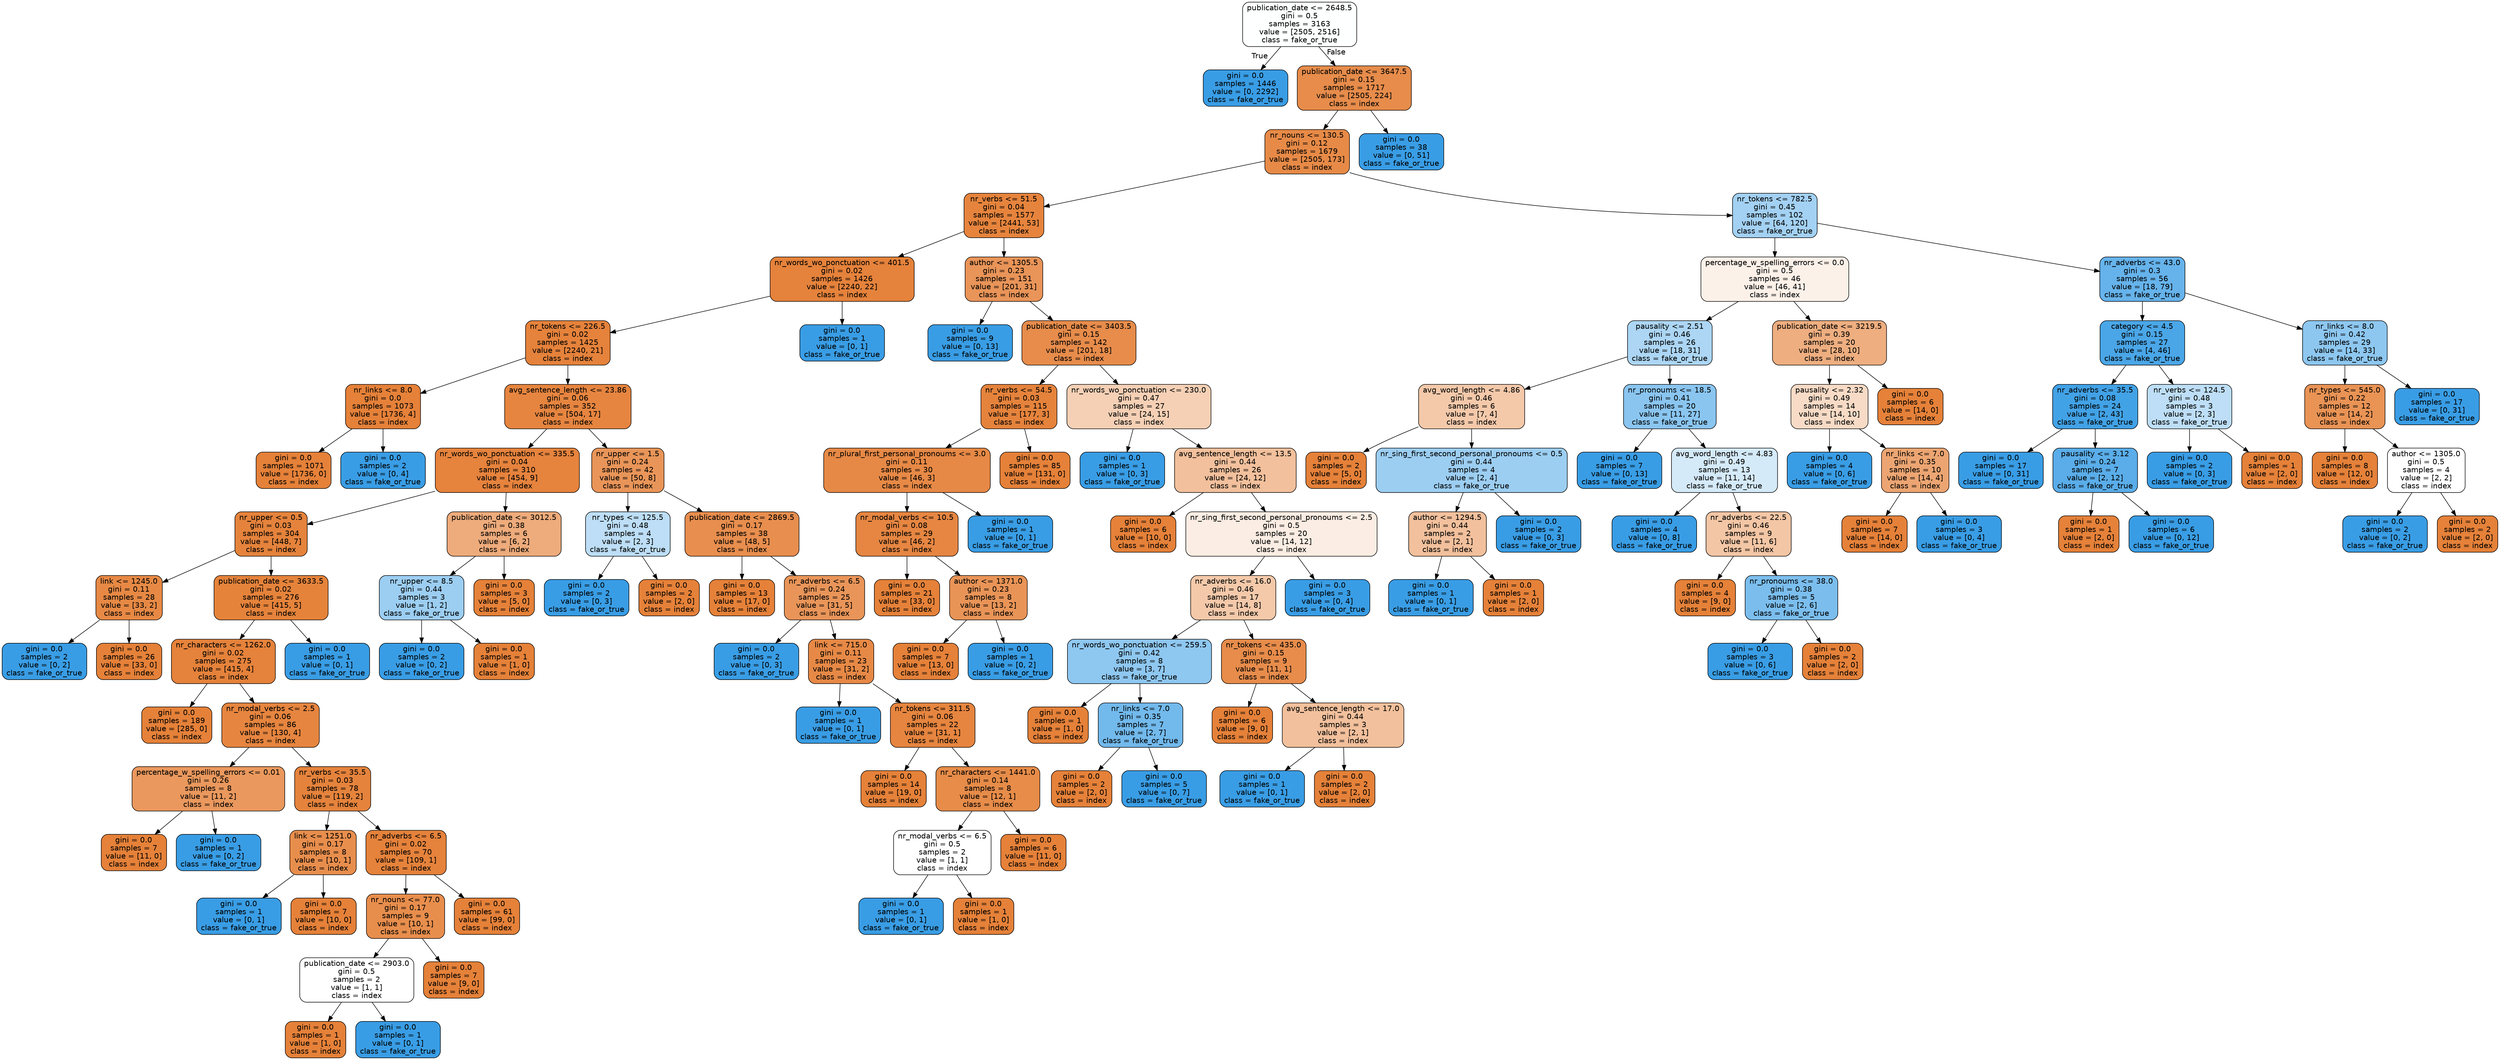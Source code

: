 digraph Tree {
node [shape=box, style="filled, rounded", color="black", fontname=helvetica] ;
edge [fontname=helvetica] ;
0 [label="publication_date <= 2648.5\ngini = 0.5\nsamples = 3163\nvalue = [2505, 2516]\nclass = fake_or_true", fillcolor="#feffff"] ;
1 [label="gini = 0.0\nsamples = 1446\nvalue = [0, 2292]\nclass = fake_or_true", fillcolor="#399de5"] ;
0 -> 1 [labeldistance=2.5, labelangle=45, headlabel="True"] ;
2 [label="publication_date <= 3647.5\ngini = 0.15\nsamples = 1717\nvalue = [2505, 224]\nclass = index", fillcolor="#e78c4b"] ;
0 -> 2 [labeldistance=2.5, labelangle=-45, headlabel="False"] ;
3 [label="nr_nouns <= 130.5\ngini = 0.12\nsamples = 1679\nvalue = [2505, 173]\nclass = index", fillcolor="#e78a47"] ;
2 -> 3 ;
4 [label="nr_verbs <= 51.5\ngini = 0.04\nsamples = 1577\nvalue = [2441, 53]\nclass = index", fillcolor="#e6843d"] ;
3 -> 4 ;
5 [label="nr_words_wo_ponctuation <= 401.5\ngini = 0.02\nsamples = 1426\nvalue = [2240, 22]\nclass = index", fillcolor="#e5823b"] ;
4 -> 5 ;
6 [label="nr_tokens <= 226.5\ngini = 0.02\nsamples = 1425\nvalue = [2240, 21]\nclass = index", fillcolor="#e5823b"] ;
5 -> 6 ;
7 [label="nr_links <= 8.0\ngini = 0.0\nsamples = 1073\nvalue = [1736, 4]\nclass = index", fillcolor="#e58139"] ;
6 -> 7 ;
8 [label="gini = 0.0\nsamples = 1071\nvalue = [1736, 0]\nclass = index", fillcolor="#e58139"] ;
7 -> 8 ;
9 [label="gini = 0.0\nsamples = 2\nvalue = [0, 4]\nclass = fake_or_true", fillcolor="#399de5"] ;
7 -> 9 ;
10 [label="avg_sentence_length <= 23.86\ngini = 0.06\nsamples = 352\nvalue = [504, 17]\nclass = index", fillcolor="#e68540"] ;
6 -> 10 ;
11 [label="nr_words_wo_ponctuation <= 335.5\ngini = 0.04\nsamples = 310\nvalue = [454, 9]\nclass = index", fillcolor="#e6833d"] ;
10 -> 11 ;
12 [label="nr_upper <= 0.5\ngini = 0.03\nsamples = 304\nvalue = [448, 7]\nclass = index", fillcolor="#e5833c"] ;
11 -> 12 ;
13 [label="link <= 1245.0\ngini = 0.11\nsamples = 28\nvalue = [33, 2]\nclass = index", fillcolor="#e78945"] ;
12 -> 13 ;
14 [label="gini = 0.0\nsamples = 2\nvalue = [0, 2]\nclass = fake_or_true", fillcolor="#399de5"] ;
13 -> 14 ;
15 [label="gini = 0.0\nsamples = 26\nvalue = [33, 0]\nclass = index", fillcolor="#e58139"] ;
13 -> 15 ;
16 [label="publication_date <= 3633.5\ngini = 0.02\nsamples = 276\nvalue = [415, 5]\nclass = index", fillcolor="#e5833b"] ;
12 -> 16 ;
17 [label="nr_characters <= 1262.0\ngini = 0.02\nsamples = 275\nvalue = [415, 4]\nclass = index", fillcolor="#e5823b"] ;
16 -> 17 ;
18 [label="gini = 0.0\nsamples = 189\nvalue = [285, 0]\nclass = index", fillcolor="#e58139"] ;
17 -> 18 ;
19 [label="nr_modal_verbs <= 2.5\ngini = 0.06\nsamples = 86\nvalue = [130, 4]\nclass = index", fillcolor="#e6853f"] ;
17 -> 19 ;
20 [label="percentage_w_spelling_errors <= 0.01\ngini = 0.26\nsamples = 8\nvalue = [11, 2]\nclass = index", fillcolor="#ea985d"] ;
19 -> 20 ;
21 [label="gini = 0.0\nsamples = 7\nvalue = [11, 0]\nclass = index", fillcolor="#e58139"] ;
20 -> 21 ;
22 [label="gini = 0.0\nsamples = 1\nvalue = [0, 2]\nclass = fake_or_true", fillcolor="#399de5"] ;
20 -> 22 ;
23 [label="nr_verbs <= 35.5\ngini = 0.03\nsamples = 78\nvalue = [119, 2]\nclass = index", fillcolor="#e5833c"] ;
19 -> 23 ;
24 [label="link <= 1251.0\ngini = 0.17\nsamples = 8\nvalue = [10, 1]\nclass = index", fillcolor="#e88e4d"] ;
23 -> 24 ;
25 [label="gini = 0.0\nsamples = 1\nvalue = [0, 1]\nclass = fake_or_true", fillcolor="#399de5"] ;
24 -> 25 ;
26 [label="gini = 0.0\nsamples = 7\nvalue = [10, 0]\nclass = index", fillcolor="#e58139"] ;
24 -> 26 ;
27 [label="nr_adverbs <= 6.5\ngini = 0.02\nsamples = 70\nvalue = [109, 1]\nclass = index", fillcolor="#e5823b"] ;
23 -> 27 ;
28 [label="nr_nouns <= 77.0\ngini = 0.17\nsamples = 9\nvalue = [10, 1]\nclass = index", fillcolor="#e88e4d"] ;
27 -> 28 ;
29 [label="publication_date <= 2903.0\ngini = 0.5\nsamples = 2\nvalue = [1, 1]\nclass = index", fillcolor="#ffffff"] ;
28 -> 29 ;
30 [label="gini = 0.0\nsamples = 1\nvalue = [1, 0]\nclass = index", fillcolor="#e58139"] ;
29 -> 30 ;
31 [label="gini = 0.0\nsamples = 1\nvalue = [0, 1]\nclass = fake_or_true", fillcolor="#399de5"] ;
29 -> 31 ;
32 [label="gini = 0.0\nsamples = 7\nvalue = [9, 0]\nclass = index", fillcolor="#e58139"] ;
28 -> 32 ;
33 [label="gini = 0.0\nsamples = 61\nvalue = [99, 0]\nclass = index", fillcolor="#e58139"] ;
27 -> 33 ;
34 [label="gini = 0.0\nsamples = 1\nvalue = [0, 1]\nclass = fake_or_true", fillcolor="#399de5"] ;
16 -> 34 ;
35 [label="publication_date <= 3012.5\ngini = 0.38\nsamples = 6\nvalue = [6, 2]\nclass = index", fillcolor="#eeab7b"] ;
11 -> 35 ;
36 [label="nr_upper <= 8.5\ngini = 0.44\nsamples = 3\nvalue = [1, 2]\nclass = fake_or_true", fillcolor="#9ccef2"] ;
35 -> 36 ;
37 [label="gini = 0.0\nsamples = 2\nvalue = [0, 2]\nclass = fake_or_true", fillcolor="#399de5"] ;
36 -> 37 ;
38 [label="gini = 0.0\nsamples = 1\nvalue = [1, 0]\nclass = index", fillcolor="#e58139"] ;
36 -> 38 ;
39 [label="gini = 0.0\nsamples = 3\nvalue = [5, 0]\nclass = index", fillcolor="#e58139"] ;
35 -> 39 ;
40 [label="nr_upper <= 1.5\ngini = 0.24\nsamples = 42\nvalue = [50, 8]\nclass = index", fillcolor="#e99559"] ;
10 -> 40 ;
41 [label="nr_types <= 125.5\ngini = 0.48\nsamples = 4\nvalue = [2, 3]\nclass = fake_or_true", fillcolor="#bddef6"] ;
40 -> 41 ;
42 [label="gini = 0.0\nsamples = 2\nvalue = [0, 3]\nclass = fake_or_true", fillcolor="#399de5"] ;
41 -> 42 ;
43 [label="gini = 0.0\nsamples = 2\nvalue = [2, 0]\nclass = index", fillcolor="#e58139"] ;
41 -> 43 ;
44 [label="publication_date <= 2869.5\ngini = 0.17\nsamples = 38\nvalue = [48, 5]\nclass = index", fillcolor="#e88e4e"] ;
40 -> 44 ;
45 [label="gini = 0.0\nsamples = 13\nvalue = [17, 0]\nclass = index", fillcolor="#e58139"] ;
44 -> 45 ;
46 [label="nr_adverbs <= 6.5\ngini = 0.24\nsamples = 25\nvalue = [31, 5]\nclass = index", fillcolor="#e99559"] ;
44 -> 46 ;
47 [label="gini = 0.0\nsamples = 2\nvalue = [0, 3]\nclass = fake_or_true", fillcolor="#399de5"] ;
46 -> 47 ;
48 [label="link <= 715.0\ngini = 0.11\nsamples = 23\nvalue = [31, 2]\nclass = index", fillcolor="#e78946"] ;
46 -> 48 ;
49 [label="gini = 0.0\nsamples = 1\nvalue = [0, 1]\nclass = fake_or_true", fillcolor="#399de5"] ;
48 -> 49 ;
50 [label="nr_tokens <= 311.5\ngini = 0.06\nsamples = 22\nvalue = [31, 1]\nclass = index", fillcolor="#e6853f"] ;
48 -> 50 ;
51 [label="gini = 0.0\nsamples = 14\nvalue = [19, 0]\nclass = index", fillcolor="#e58139"] ;
50 -> 51 ;
52 [label="nr_characters <= 1441.0\ngini = 0.14\nsamples = 8\nvalue = [12, 1]\nclass = index", fillcolor="#e78c49"] ;
50 -> 52 ;
53 [label="nr_modal_verbs <= 6.5\ngini = 0.5\nsamples = 2\nvalue = [1, 1]\nclass = index", fillcolor="#ffffff"] ;
52 -> 53 ;
54 [label="gini = 0.0\nsamples = 1\nvalue = [0, 1]\nclass = fake_or_true", fillcolor="#399de5"] ;
53 -> 54 ;
55 [label="gini = 0.0\nsamples = 1\nvalue = [1, 0]\nclass = index", fillcolor="#e58139"] ;
53 -> 55 ;
56 [label="gini = 0.0\nsamples = 6\nvalue = [11, 0]\nclass = index", fillcolor="#e58139"] ;
52 -> 56 ;
57 [label="gini = 0.0\nsamples = 1\nvalue = [0, 1]\nclass = fake_or_true", fillcolor="#399de5"] ;
5 -> 57 ;
58 [label="author <= 1305.5\ngini = 0.23\nsamples = 151\nvalue = [201, 31]\nclass = index", fillcolor="#e99458"] ;
4 -> 58 ;
59 [label="gini = 0.0\nsamples = 9\nvalue = [0, 13]\nclass = fake_or_true", fillcolor="#399de5"] ;
58 -> 59 ;
60 [label="publication_date <= 3403.5\ngini = 0.15\nsamples = 142\nvalue = [201, 18]\nclass = index", fillcolor="#e78c4b"] ;
58 -> 60 ;
61 [label="nr_verbs <= 54.5\ngini = 0.03\nsamples = 115\nvalue = [177, 3]\nclass = index", fillcolor="#e5833c"] ;
60 -> 61 ;
62 [label="nr_plural_first_personal_pronoums <= 3.0\ngini = 0.11\nsamples = 30\nvalue = [46, 3]\nclass = index", fillcolor="#e78946"] ;
61 -> 62 ;
63 [label="nr_modal_verbs <= 10.5\ngini = 0.08\nsamples = 29\nvalue = [46, 2]\nclass = index", fillcolor="#e68642"] ;
62 -> 63 ;
64 [label="gini = 0.0\nsamples = 21\nvalue = [33, 0]\nclass = index", fillcolor="#e58139"] ;
63 -> 64 ;
65 [label="author <= 1371.0\ngini = 0.23\nsamples = 8\nvalue = [13, 2]\nclass = index", fillcolor="#e99457"] ;
63 -> 65 ;
66 [label="gini = 0.0\nsamples = 7\nvalue = [13, 0]\nclass = index", fillcolor="#e58139"] ;
65 -> 66 ;
67 [label="gini = 0.0\nsamples = 1\nvalue = [0, 2]\nclass = fake_or_true", fillcolor="#399de5"] ;
65 -> 67 ;
68 [label="gini = 0.0\nsamples = 1\nvalue = [0, 1]\nclass = fake_or_true", fillcolor="#399de5"] ;
62 -> 68 ;
69 [label="gini = 0.0\nsamples = 85\nvalue = [131, 0]\nclass = index", fillcolor="#e58139"] ;
61 -> 69 ;
70 [label="nr_words_wo_ponctuation <= 230.0\ngini = 0.47\nsamples = 27\nvalue = [24, 15]\nclass = index", fillcolor="#f5d0b5"] ;
60 -> 70 ;
71 [label="gini = 0.0\nsamples = 1\nvalue = [0, 3]\nclass = fake_or_true", fillcolor="#399de5"] ;
70 -> 71 ;
72 [label="avg_sentence_length <= 13.5\ngini = 0.44\nsamples = 26\nvalue = [24, 12]\nclass = index", fillcolor="#f2c09c"] ;
70 -> 72 ;
73 [label="gini = 0.0\nsamples = 6\nvalue = [10, 0]\nclass = index", fillcolor="#e58139"] ;
72 -> 73 ;
74 [label="nr_sing_first_second_personal_pronoums <= 2.5\ngini = 0.5\nsamples = 20\nvalue = [14, 12]\nclass = index", fillcolor="#fbede3"] ;
72 -> 74 ;
75 [label="nr_adverbs <= 16.0\ngini = 0.46\nsamples = 17\nvalue = [14, 8]\nclass = index", fillcolor="#f4c9aa"] ;
74 -> 75 ;
76 [label="nr_words_wo_ponctuation <= 259.5\ngini = 0.42\nsamples = 8\nvalue = [3, 7]\nclass = fake_or_true", fillcolor="#8ec7f0"] ;
75 -> 76 ;
77 [label="gini = 0.0\nsamples = 1\nvalue = [1, 0]\nclass = index", fillcolor="#e58139"] ;
76 -> 77 ;
78 [label="nr_links <= 7.0\ngini = 0.35\nsamples = 7\nvalue = [2, 7]\nclass = fake_or_true", fillcolor="#72b9ec"] ;
76 -> 78 ;
79 [label="gini = 0.0\nsamples = 2\nvalue = [2, 0]\nclass = index", fillcolor="#e58139"] ;
78 -> 79 ;
80 [label="gini = 0.0\nsamples = 5\nvalue = [0, 7]\nclass = fake_or_true", fillcolor="#399de5"] ;
78 -> 80 ;
81 [label="nr_tokens <= 435.0\ngini = 0.15\nsamples = 9\nvalue = [11, 1]\nclass = index", fillcolor="#e78c4b"] ;
75 -> 81 ;
82 [label="gini = 0.0\nsamples = 6\nvalue = [9, 0]\nclass = index", fillcolor="#e58139"] ;
81 -> 82 ;
83 [label="avg_sentence_length <= 17.0\ngini = 0.44\nsamples = 3\nvalue = [2, 1]\nclass = index", fillcolor="#f2c09c"] ;
81 -> 83 ;
84 [label="gini = 0.0\nsamples = 1\nvalue = [0, 1]\nclass = fake_or_true", fillcolor="#399de5"] ;
83 -> 84 ;
85 [label="gini = 0.0\nsamples = 2\nvalue = [2, 0]\nclass = index", fillcolor="#e58139"] ;
83 -> 85 ;
86 [label="gini = 0.0\nsamples = 3\nvalue = [0, 4]\nclass = fake_or_true", fillcolor="#399de5"] ;
74 -> 86 ;
87 [label="nr_tokens <= 782.5\ngini = 0.45\nsamples = 102\nvalue = [64, 120]\nclass = fake_or_true", fillcolor="#a3d1f3"] ;
3 -> 87 ;
88 [label="percentage_w_spelling_errors <= 0.0\ngini = 0.5\nsamples = 46\nvalue = [46, 41]\nclass = index", fillcolor="#fcf1e9"] ;
87 -> 88 ;
89 [label="pausality <= 2.51\ngini = 0.46\nsamples = 26\nvalue = [18, 31]\nclass = fake_or_true", fillcolor="#acd6f4"] ;
88 -> 89 ;
90 [label="avg_word_length <= 4.86\ngini = 0.46\nsamples = 6\nvalue = [7, 4]\nclass = index", fillcolor="#f4c9aa"] ;
89 -> 90 ;
91 [label="gini = 0.0\nsamples = 2\nvalue = [5, 0]\nclass = index", fillcolor="#e58139"] ;
90 -> 91 ;
92 [label="nr_sing_first_second_personal_pronoums <= 0.5\ngini = 0.44\nsamples = 4\nvalue = [2, 4]\nclass = fake_or_true", fillcolor="#9ccef2"] ;
90 -> 92 ;
93 [label="author <= 1294.5\ngini = 0.44\nsamples = 2\nvalue = [2, 1]\nclass = index", fillcolor="#f2c09c"] ;
92 -> 93 ;
94 [label="gini = 0.0\nsamples = 1\nvalue = [0, 1]\nclass = fake_or_true", fillcolor="#399de5"] ;
93 -> 94 ;
95 [label="gini = 0.0\nsamples = 1\nvalue = [2, 0]\nclass = index", fillcolor="#e58139"] ;
93 -> 95 ;
96 [label="gini = 0.0\nsamples = 2\nvalue = [0, 3]\nclass = fake_or_true", fillcolor="#399de5"] ;
92 -> 96 ;
97 [label="nr_pronoums <= 18.5\ngini = 0.41\nsamples = 20\nvalue = [11, 27]\nclass = fake_or_true", fillcolor="#8ac5f0"] ;
89 -> 97 ;
98 [label="gini = 0.0\nsamples = 7\nvalue = [0, 13]\nclass = fake_or_true", fillcolor="#399de5"] ;
97 -> 98 ;
99 [label="avg_word_length <= 4.83\ngini = 0.49\nsamples = 13\nvalue = [11, 14]\nclass = fake_or_true", fillcolor="#d5eaf9"] ;
97 -> 99 ;
100 [label="gini = 0.0\nsamples = 4\nvalue = [0, 8]\nclass = fake_or_true", fillcolor="#399de5"] ;
99 -> 100 ;
101 [label="nr_adverbs <= 22.5\ngini = 0.46\nsamples = 9\nvalue = [11, 6]\nclass = index", fillcolor="#f3c6a5"] ;
99 -> 101 ;
102 [label="gini = 0.0\nsamples = 4\nvalue = [9, 0]\nclass = index", fillcolor="#e58139"] ;
101 -> 102 ;
103 [label="nr_pronoums <= 38.0\ngini = 0.38\nsamples = 5\nvalue = [2, 6]\nclass = fake_or_true", fillcolor="#7bbeee"] ;
101 -> 103 ;
104 [label="gini = 0.0\nsamples = 3\nvalue = [0, 6]\nclass = fake_or_true", fillcolor="#399de5"] ;
103 -> 104 ;
105 [label="gini = 0.0\nsamples = 2\nvalue = [2, 0]\nclass = index", fillcolor="#e58139"] ;
103 -> 105 ;
106 [label="publication_date <= 3219.5\ngini = 0.39\nsamples = 20\nvalue = [28, 10]\nclass = index", fillcolor="#eeae80"] ;
88 -> 106 ;
107 [label="pausality <= 2.32\ngini = 0.49\nsamples = 14\nvalue = [14, 10]\nclass = index", fillcolor="#f8dbc6"] ;
106 -> 107 ;
108 [label="gini = 0.0\nsamples = 4\nvalue = [0, 6]\nclass = fake_or_true", fillcolor="#399de5"] ;
107 -> 108 ;
109 [label="nr_links <= 7.0\ngini = 0.35\nsamples = 10\nvalue = [14, 4]\nclass = index", fillcolor="#eca572"] ;
107 -> 109 ;
110 [label="gini = 0.0\nsamples = 7\nvalue = [14, 0]\nclass = index", fillcolor="#e58139"] ;
109 -> 110 ;
111 [label="gini = 0.0\nsamples = 3\nvalue = [0, 4]\nclass = fake_or_true", fillcolor="#399de5"] ;
109 -> 111 ;
112 [label="gini = 0.0\nsamples = 6\nvalue = [14, 0]\nclass = index", fillcolor="#e58139"] ;
106 -> 112 ;
113 [label="nr_adverbs <= 43.0\ngini = 0.3\nsamples = 56\nvalue = [18, 79]\nclass = fake_or_true", fillcolor="#66b3eb"] ;
87 -> 113 ;
114 [label="category <= 4.5\ngini = 0.15\nsamples = 27\nvalue = [4, 46]\nclass = fake_or_true", fillcolor="#4aa6e7"] ;
113 -> 114 ;
115 [label="nr_adverbs <= 35.5\ngini = 0.08\nsamples = 24\nvalue = [2, 43]\nclass = fake_or_true", fillcolor="#42a2e6"] ;
114 -> 115 ;
116 [label="gini = 0.0\nsamples = 17\nvalue = [0, 31]\nclass = fake_or_true", fillcolor="#399de5"] ;
115 -> 116 ;
117 [label="pausality <= 3.12\ngini = 0.24\nsamples = 7\nvalue = [2, 12]\nclass = fake_or_true", fillcolor="#5aade9"] ;
115 -> 117 ;
118 [label="gini = 0.0\nsamples = 1\nvalue = [2, 0]\nclass = index", fillcolor="#e58139"] ;
117 -> 118 ;
119 [label="gini = 0.0\nsamples = 6\nvalue = [0, 12]\nclass = fake_or_true", fillcolor="#399de5"] ;
117 -> 119 ;
120 [label="nr_verbs <= 124.5\ngini = 0.48\nsamples = 3\nvalue = [2, 3]\nclass = fake_or_true", fillcolor="#bddef6"] ;
114 -> 120 ;
121 [label="gini = 0.0\nsamples = 2\nvalue = [0, 3]\nclass = fake_or_true", fillcolor="#399de5"] ;
120 -> 121 ;
122 [label="gini = 0.0\nsamples = 1\nvalue = [2, 0]\nclass = index", fillcolor="#e58139"] ;
120 -> 122 ;
123 [label="nr_links <= 8.0\ngini = 0.42\nsamples = 29\nvalue = [14, 33]\nclass = fake_or_true", fillcolor="#8dc7f0"] ;
113 -> 123 ;
124 [label="nr_types <= 545.0\ngini = 0.22\nsamples = 12\nvalue = [14, 2]\nclass = index", fillcolor="#e99355"] ;
123 -> 124 ;
125 [label="gini = 0.0\nsamples = 8\nvalue = [12, 0]\nclass = index", fillcolor="#e58139"] ;
124 -> 125 ;
126 [label="author <= 1305.0\ngini = 0.5\nsamples = 4\nvalue = [2, 2]\nclass = index", fillcolor="#ffffff"] ;
124 -> 126 ;
127 [label="gini = 0.0\nsamples = 2\nvalue = [0, 2]\nclass = fake_or_true", fillcolor="#399de5"] ;
126 -> 127 ;
128 [label="gini = 0.0\nsamples = 2\nvalue = [2, 0]\nclass = index", fillcolor="#e58139"] ;
126 -> 128 ;
129 [label="gini = 0.0\nsamples = 17\nvalue = [0, 31]\nclass = fake_or_true", fillcolor="#399de5"] ;
123 -> 129 ;
130 [label="gini = 0.0\nsamples = 38\nvalue = [0, 51]\nclass = fake_or_true", fillcolor="#399de5"] ;
2 -> 130 ;
}